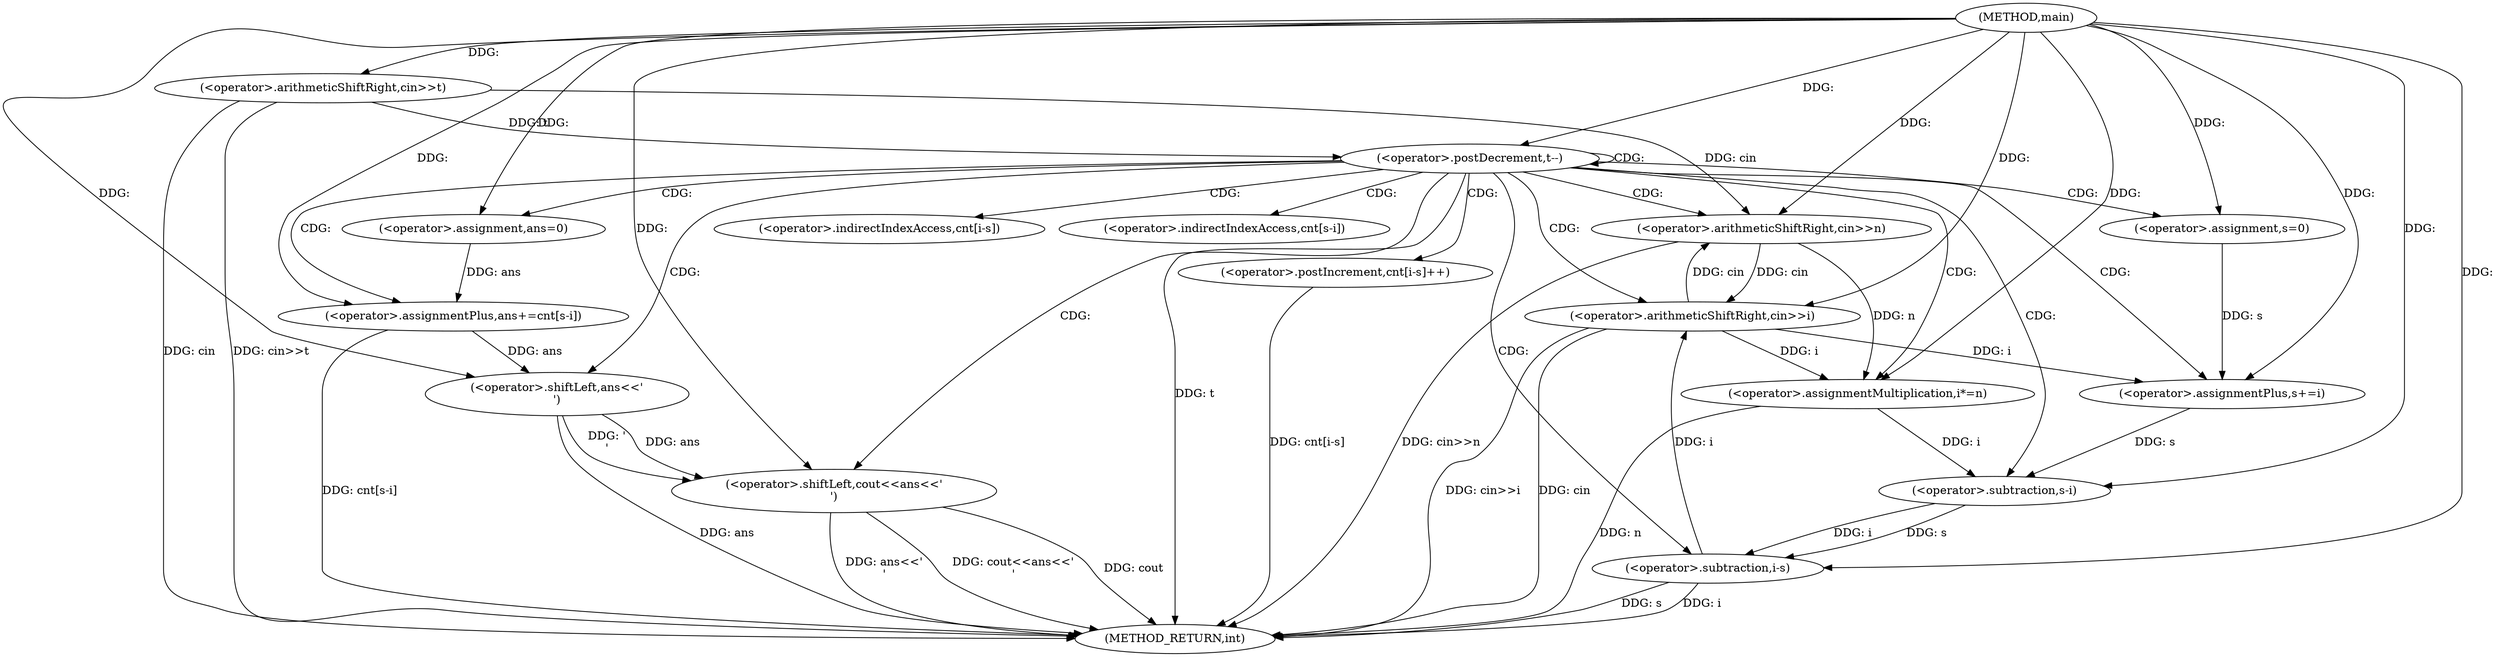 digraph "main" {  
"1000101" [label = "(METHOD,main)" ]
"1000156" [label = "(METHOD_RETURN,int)" ]
"1000104" [label = "(<operator>.arithmeticShiftRight,cin>>t)" ]
"1000108" [label = "(<operator>.postDecrement,t--)" ]
"1000112" [label = "(<operator>.arithmeticShiftRight,cin>>n)" ]
"1000116" [label = "(<operator>.assignment,s=0)" ]
"1000133" [label = "(<operator>.assignment,ans=0)" ]
"1000151" [label = "(<operator>.shiftLeft,cout<<ans<<'\n')" ]
"1000122" [label = "(<operator>.arithmeticShiftRight,cin>>i)" ]
"1000125" [label = "(<operator>.assignmentPlus,s+=i)" ]
"1000128" [label = "(<operator>.assignmentMultiplication,i*=n)" ]
"1000138" [label = "(<operator>.assignmentPlus,ans+=cnt[s-i])" ]
"1000145" [label = "(<operator>.postIncrement,cnt[i-s]++)" ]
"1000153" [label = "(<operator>.shiftLeft,ans<<'\n')" ]
"1000142" [label = "(<operator>.subtraction,s-i)" ]
"1000148" [label = "(<operator>.subtraction,i-s)" ]
"1000140" [label = "(<operator>.indirectIndexAccess,cnt[s-i])" ]
"1000146" [label = "(<operator>.indirectIndexAccess,cnt[i-s])" ]
  "1000104" -> "1000156"  [ label = "DDG: cin"] 
  "1000104" -> "1000156"  [ label = "DDG: cin>>t"] 
  "1000108" -> "1000156"  [ label = "DDG: t"] 
  "1000112" -> "1000156"  [ label = "DDG: cin>>n"] 
  "1000122" -> "1000156"  [ label = "DDG: cin"] 
  "1000122" -> "1000156"  [ label = "DDG: cin>>i"] 
  "1000128" -> "1000156"  [ label = "DDG: n"] 
  "1000138" -> "1000156"  [ label = "DDG: cnt[s-i]"] 
  "1000148" -> "1000156"  [ label = "DDG: i"] 
  "1000148" -> "1000156"  [ label = "DDG: s"] 
  "1000145" -> "1000156"  [ label = "DDG: cnt[i-s]"] 
  "1000153" -> "1000156"  [ label = "DDG: ans"] 
  "1000151" -> "1000156"  [ label = "DDG: ans<<'\n'"] 
  "1000151" -> "1000156"  [ label = "DDG: cout<<ans<<'\n'"] 
  "1000151" -> "1000156"  [ label = "DDG: cout"] 
  "1000101" -> "1000104"  [ label = "DDG: "] 
  "1000104" -> "1000108"  [ label = "DDG: t"] 
  "1000101" -> "1000108"  [ label = "DDG: "] 
  "1000101" -> "1000116"  [ label = "DDG: "] 
  "1000101" -> "1000133"  [ label = "DDG: "] 
  "1000104" -> "1000112"  [ label = "DDG: cin"] 
  "1000122" -> "1000112"  [ label = "DDG: cin"] 
  "1000101" -> "1000112"  [ label = "DDG: "] 
  "1000122" -> "1000125"  [ label = "DDG: i"] 
  "1000101" -> "1000125"  [ label = "DDG: "] 
  "1000112" -> "1000128"  [ label = "DDG: n"] 
  "1000101" -> "1000128"  [ label = "DDG: "] 
  "1000101" -> "1000151"  [ label = "DDG: "] 
  "1000153" -> "1000151"  [ label = "DDG: '\n'"] 
  "1000153" -> "1000151"  [ label = "DDG: ans"] 
  "1000112" -> "1000122"  [ label = "DDG: cin"] 
  "1000101" -> "1000122"  [ label = "DDG: "] 
  "1000148" -> "1000122"  [ label = "DDG: i"] 
  "1000116" -> "1000125"  [ label = "DDG: s"] 
  "1000122" -> "1000128"  [ label = "DDG: i"] 
  "1000133" -> "1000138"  [ label = "DDG: ans"] 
  "1000101" -> "1000138"  [ label = "DDG: "] 
  "1000138" -> "1000153"  [ label = "DDG: ans"] 
  "1000101" -> "1000153"  [ label = "DDG: "] 
  "1000125" -> "1000142"  [ label = "DDG: s"] 
  "1000101" -> "1000142"  [ label = "DDG: "] 
  "1000128" -> "1000142"  [ label = "DDG: i"] 
  "1000142" -> "1000148"  [ label = "DDG: i"] 
  "1000101" -> "1000148"  [ label = "DDG: "] 
  "1000142" -> "1000148"  [ label = "DDG: s"] 
  "1000108" -> "1000112"  [ label = "CDG: "] 
  "1000108" -> "1000125"  [ label = "CDG: "] 
  "1000108" -> "1000153"  [ label = "CDG: "] 
  "1000108" -> "1000116"  [ label = "CDG: "] 
  "1000108" -> "1000142"  [ label = "CDG: "] 
  "1000108" -> "1000128"  [ label = "CDG: "] 
  "1000108" -> "1000151"  [ label = "CDG: "] 
  "1000108" -> "1000145"  [ label = "CDG: "] 
  "1000108" -> "1000108"  [ label = "CDG: "] 
  "1000108" -> "1000148"  [ label = "CDG: "] 
  "1000108" -> "1000133"  [ label = "CDG: "] 
  "1000108" -> "1000146"  [ label = "CDG: "] 
  "1000108" -> "1000140"  [ label = "CDG: "] 
  "1000108" -> "1000138"  [ label = "CDG: "] 
  "1000108" -> "1000122"  [ label = "CDG: "] 
}
